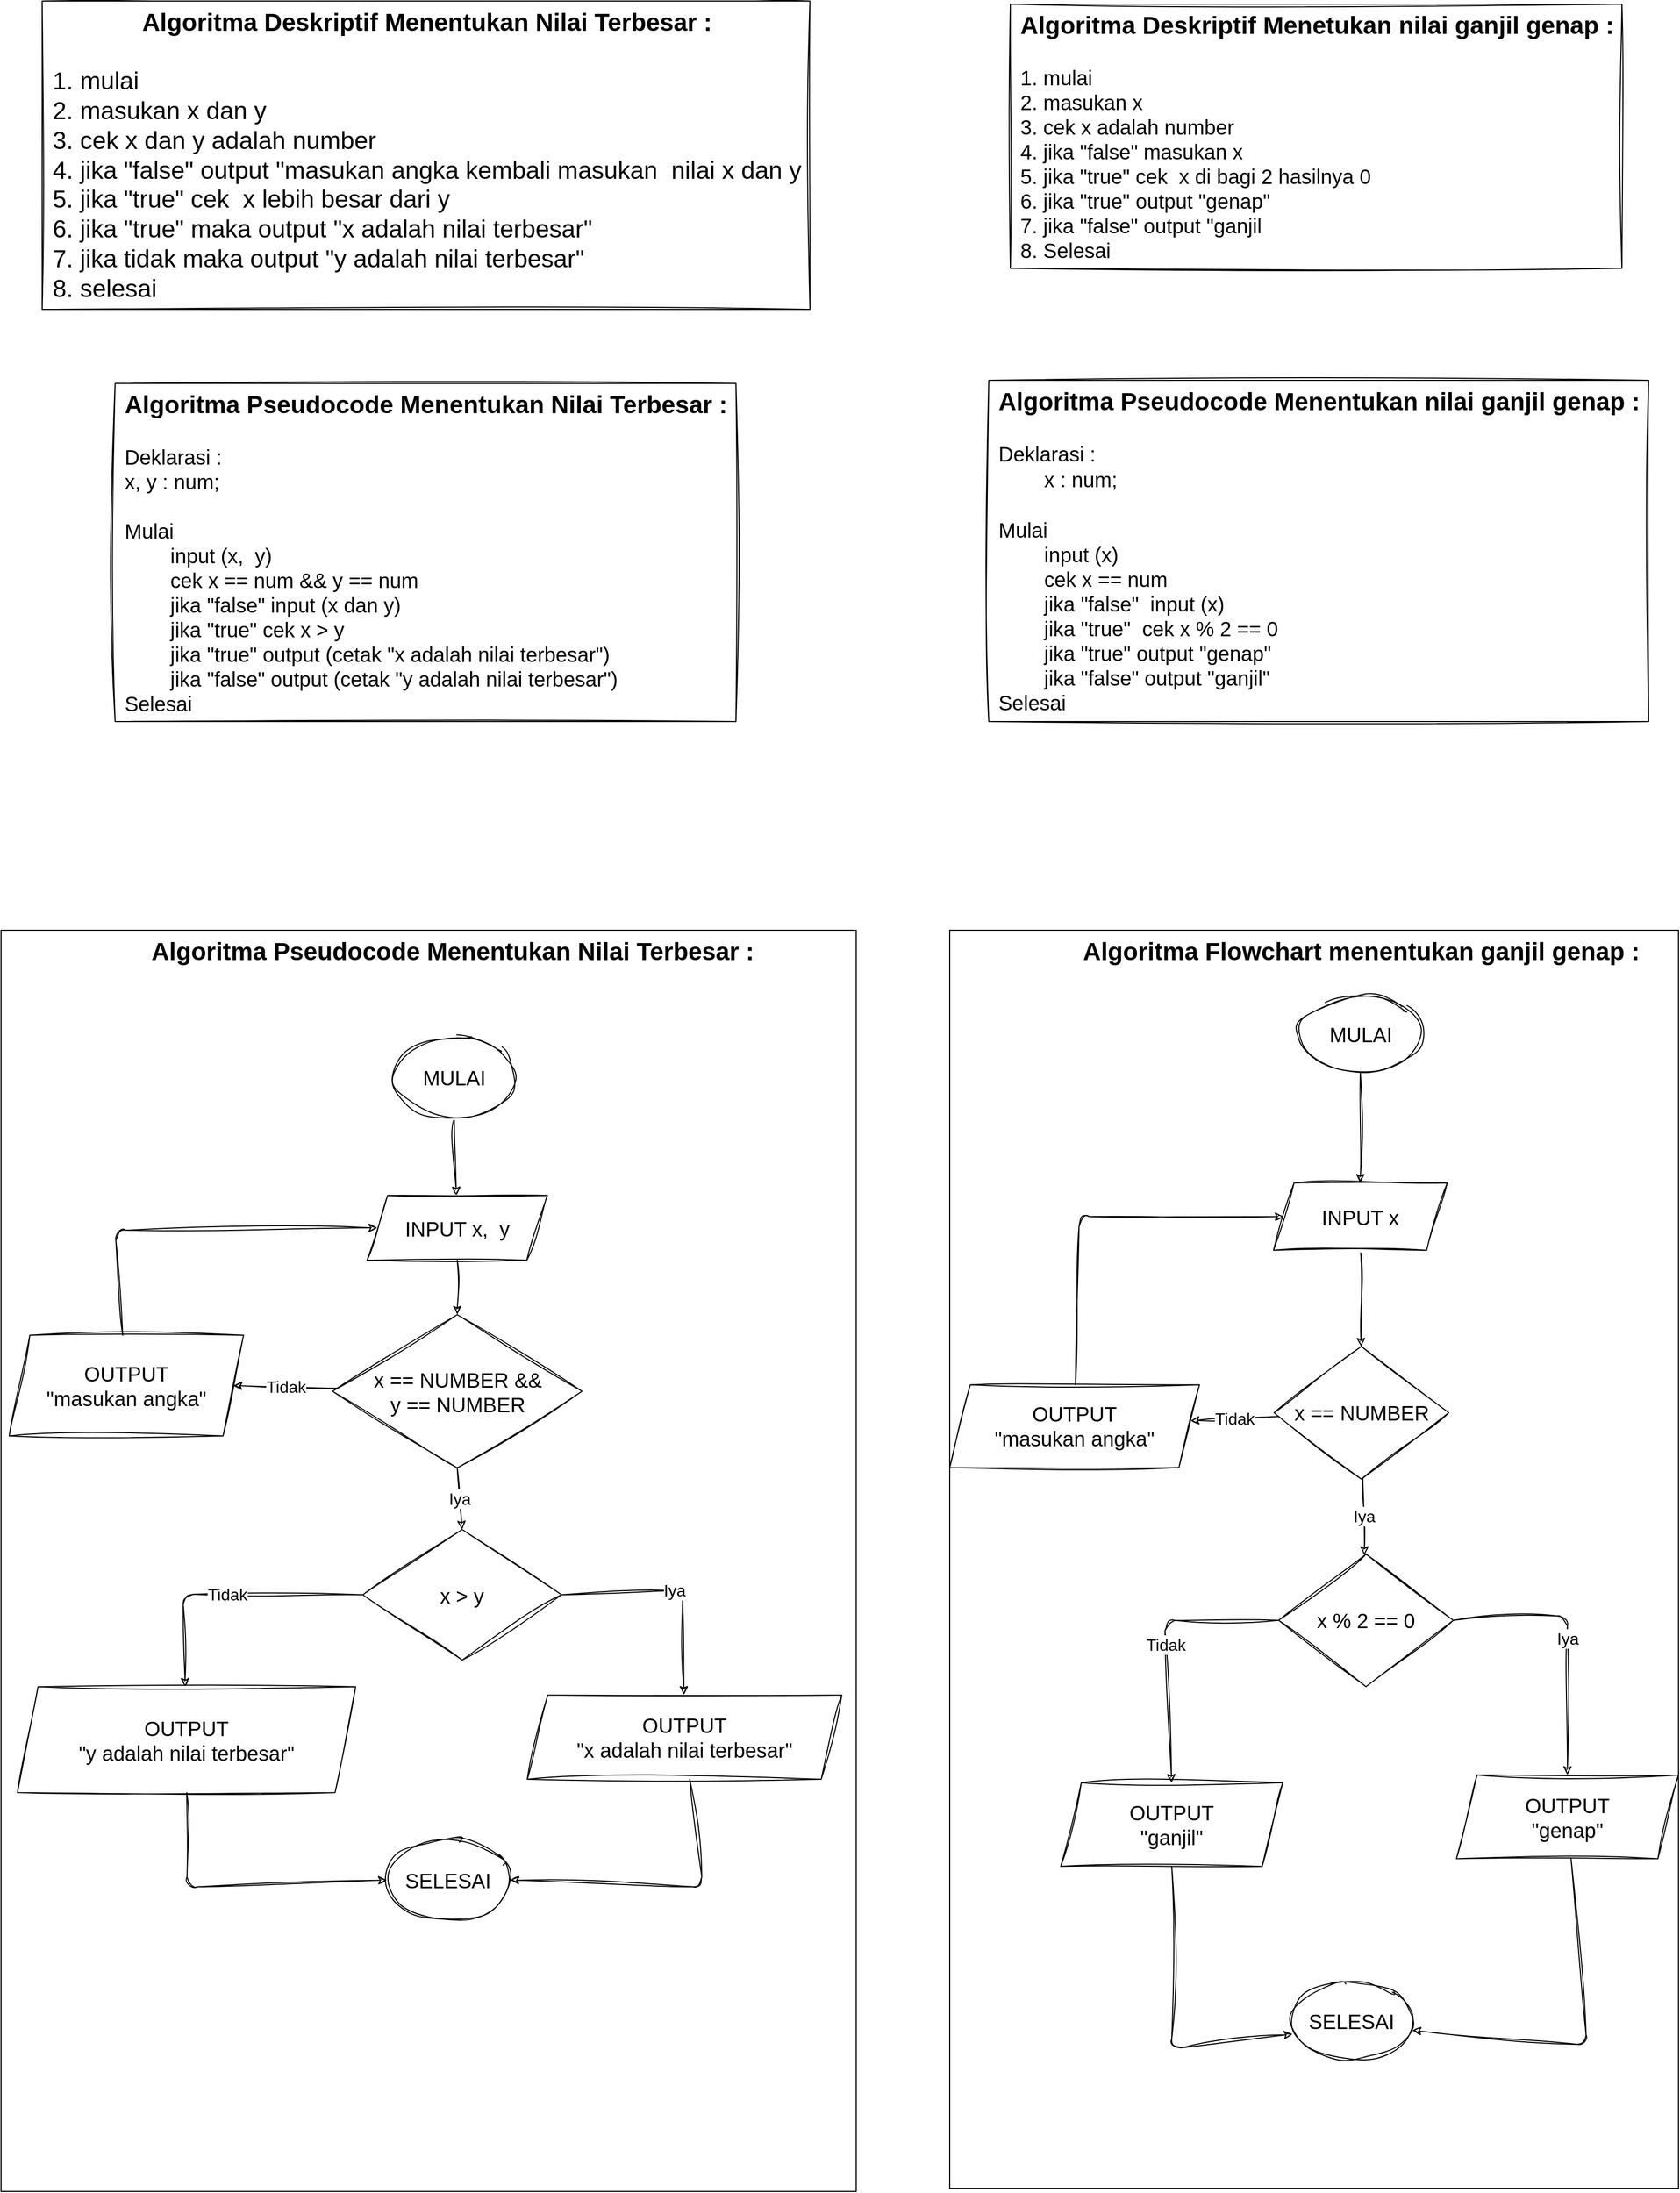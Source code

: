 <mxfile>
    <diagram id="IgUMOur1TlqYA0e4b4XV" name="page-1">
        <mxGraphModel dx="1388" dy="920" grid="0" gridSize="10" guides="1" tooltips="1" connect="1" arrows="1" fold="1" page="1" pageScale="1" pageWidth="850" pageHeight="1100" math="0" shadow="0">
            <root>
                <mxCell id="0"/>
                <mxCell id="1" parent="0"/>
                <mxCell id="Iu7elVV2P66PyxeBPG_O-1" value="&lt;font style=&quot;font-size: 24px;&quot; face=&quot;Helvetica&quot;&gt;&lt;b&gt;Algoritma Deskriptif Menentukan Nilai Terbesar :&lt;br&gt;&lt;/b&gt;&lt;br&gt;&lt;div style=&quot;text-align: left;&quot;&gt;1. mulai&lt;/div&gt;&lt;div style=&quot;text-align: left;&quot;&gt;2. masukan x dan y&lt;/div&gt;&lt;div style=&quot;text-align: left;&quot;&gt;3. cek x dan y adalah number&lt;/div&gt;&lt;div style=&quot;text-align: left;&quot;&gt;4. jika &quot;false&quot; output &quot;masukan angka kembali masukan&amp;nbsp; nilai x dan y&lt;/div&gt;&lt;div style=&quot;text-align: left;&quot;&gt;&lt;span style=&quot;background-color: initial;&quot;&gt;5. jika &quot;true&quot; cek&amp;nbsp; x lebih besar dari y&lt;/span&gt;&lt;br&gt;&lt;/div&gt;&lt;div style=&quot;text-align: left;&quot;&gt;6. jika &quot;true&quot; maka output &quot;x adalah nilai terbesar&quot;&lt;/div&gt;&lt;div style=&quot;text-align: left;&quot;&gt;7. jika tidak maka output &quot;y adalah nilai terbesar&quot;&lt;/div&gt;&lt;div style=&quot;text-align: left;&quot;&gt;8. selesai&lt;/div&gt;&lt;/font&gt;" style="text;html=1;align=center;verticalAlign=middle;resizable=0;points=[];autosize=1;strokeColor=default;fillColor=none;fontSize=20;fontFamily=Architects Daughter;sketch=1;hachureGap=4;jiggle=2;curveFitting=1;fontSource=https%3A%2F%2Ffonts.googleapis.com%2Fcss%3Ffamily%3DArchitects%2BDaughter;" parent="1" vertex="1">
                    <mxGeometry x="52" y="50" width="747" height="300" as="geometry"/>
                </mxCell>
                <mxCell id="Iu7elVV2P66PyxeBPG_O-2" value="&lt;b style=&quot;font-size: 24px;&quot;&gt;Algoritma Pseudocode Menentukan Nilai Terbesar :&lt;br&gt;&lt;/b&gt;&lt;br&gt;&lt;div style=&quot;text-align: left;&quot;&gt;Deklarasi :&lt;br style=&quot;border-color: var(--border-color);&quot;&gt;&lt;span style=&quot;border-color: var(--border-color);&quot;&gt;&#9;&lt;/span&gt;x, y : num;&lt;br style=&quot;border-color: var(--border-color);&quot;&gt;&lt;br style=&quot;border-color: var(--border-color);&quot;&gt;Mulai&lt;br style=&quot;border-color: var(--border-color);&quot;&gt;&lt;span style=&quot;border-color: var(--border-color);&quot;&gt;&#9;&lt;/span&gt;&lt;span style=&quot;white-space: pre;&quot;&gt;&#9;&lt;/span&gt;input (x,&amp;nbsp; y)&lt;br style=&quot;border-color: var(--border-color);&quot;&gt;&lt;span style=&quot;border-color: var(--border-color);&quot;&gt;&#9;&lt;/span&gt;&lt;span style=&quot;white-space: pre;&quot;&gt;&#9;&lt;/span&gt;cek x == num &amp;amp;&amp;amp; y == num&lt;br style=&quot;border-color: var(--border-color);&quot;&gt;&lt;span style=&quot;white-space: pre;&quot;&gt;&#9;&lt;/span&gt;jika &quot;false&quot; input (x dan y)&lt;br style=&quot;border-color: var(--border-color);&quot;&gt;&lt;span style=&quot;white-space: pre;&quot;&gt;&#9;&lt;/span&gt;jika &quot;true&quot; cek x &amp;gt; y&lt;br style=&quot;border-color: var(--border-color);&quot;&gt;&lt;span style=&quot;border-color: var(--border-color);&quot;&gt;&lt;/span&gt;&lt;span style=&quot;white-space: pre;&quot;&gt;&#9;&lt;/span&gt;jika &quot;true&quot; output (cetak &quot;x adalah nilai terbesar&quot;)&lt;br style=&quot;border-color: var(--border-color);&quot;&gt;&lt;span style=&quot;border-color: var(--border-color);&quot;&gt;&lt;/span&gt;&lt;span style=&quot;white-space: pre;&quot;&gt;&#9;&lt;/span&gt;jika &quot;false&quot; output (cetak &quot;y adalah nilai terbesar&quot;)&lt;br style=&quot;border-color: var(--border-color);&quot;&gt;Selesai&lt;br&gt;&lt;/div&gt;" style="text;html=1;align=center;verticalAlign=middle;resizable=0;points=[];autosize=1;strokeColor=default;fillColor=none;fontSize=20;fontFamily=Helvetica;sketch=1;hachureGap=4;jiggle=2;curveFitting=1;fontSource=https%3A%2F%2Ffonts.googleapis.com%2Fcss%3Ffamily%3DArchitects%2BDaughter;" parent="1" vertex="1">
                    <mxGeometry x="123" y="422" width="604" height="329" as="geometry"/>
                </mxCell>
                <mxCell id="KxriSq-2_5h9siK2SVVC-1" value="&lt;font style=&quot;border-color: var(--border-color); font-family: Helvetica; font-size: 24px;&quot;&gt;&lt;b&gt;Algoritma Deskriptif Menetukan nilai ganjil genap :&lt;br style=&quot;border-color: var(--border-color);&quot;&gt;&lt;/b&gt;&lt;/font&gt;&lt;br style=&quot;border-color: var(--border-color); font-family: Helvetica;&quot;&gt;&lt;div style=&quot;border-color: var(--border-color); font-family: Helvetica; text-align: left;&quot;&gt;1. mulai&lt;/div&gt;&lt;div style=&quot;border-color: var(--border-color); font-family: Helvetica; text-align: left;&quot;&gt;2. masukan x&lt;/div&gt;&lt;div style=&quot;border-color: var(--border-color); font-family: Helvetica; text-align: left;&quot;&gt;3. cek x adalah number&lt;/div&gt;&lt;div style=&quot;border-color: var(--border-color); font-family: Helvetica; text-align: left;&quot;&gt;4. jika &quot;false&quot; masukan x&lt;/div&gt;&lt;div style=&quot;border-color: var(--border-color); font-family: Helvetica; text-align: left;&quot;&gt;5. jika &quot;true&quot; cek&amp;nbsp; x di bagi 2 hasilnya 0&lt;/div&gt;&lt;div style=&quot;border-color: var(--border-color); font-family: Helvetica; text-align: left;&quot;&gt;6. jika &quot;true&quot; output &quot;genap&quot;&lt;/div&gt;&lt;div style=&quot;border-color: var(--border-color); font-family: Helvetica; text-align: left;&quot;&gt;7. jika &quot;false&quot; output &quot;ganjil&lt;/div&gt;&lt;div style=&quot;border-color: var(--border-color); font-family: Helvetica; text-align: left;&quot;&gt;8. Selesai&lt;/div&gt;" style="text;html=1;align=center;verticalAlign=middle;resizable=0;points=[];autosize=1;strokeColor=default;fillColor=none;fontSize=20;fontFamily=Architects Daughter;sketch=1;hachureGap=4;jiggle=2;curveFitting=1;fontSource=https%3A%2F%2Ffonts.googleapis.com%2Fcss%3Ffamily%3DArchitects%2BDaughter;" parent="1" vertex="1">
                    <mxGeometry x="994" y="53" width="595" height="257" as="geometry"/>
                </mxCell>
                <mxCell id="_5mfeIYPOjXKl39lDaHY-1" value="&lt;b style=&quot;border-color: var(--border-color); font-family: Helvetica; text-align: left; font-size: 24px;&quot;&gt;Algoritma Pseudocode Menentukan nilai ganjil genap :&lt;br style=&quot;border-color: var(--border-color);&quot;&gt;&lt;/b&gt;&lt;br style=&quot;border-color: var(--border-color); font-family: Helvetica; text-align: left;&quot;&gt;&lt;div style=&quot;text-align: left;&quot;&gt;&lt;span style=&quot;font-family: Helvetica; background-color: initial;&quot;&gt;Deklarasi :&lt;/span&gt;&lt;/div&gt;&lt;span style=&quot;border-color: var(--border-color); font-family: Helvetica;&quot;&gt;&lt;div style=&quot;text-align: left;&quot;&gt;&lt;span style=&quot;background-color: initial;&quot;&gt;&lt;span style=&quot;white-space: pre;&quot;&gt;&#9;&lt;/span&gt;x : num;&lt;/span&gt;&lt;/div&gt;&#9;&lt;/span&gt;&lt;div style=&quot;text-align: left;&quot;&gt;&lt;font face=&quot;Helvetica&quot;&gt;&lt;br&gt;&lt;/font&gt;&lt;/div&gt;&lt;span style=&quot;font-family: Helvetica;&quot;&gt;&lt;div style=&quot;text-align: left;&quot;&gt;&lt;span style=&quot;background-color: initial;&quot;&gt;Mulai&lt;/span&gt;&lt;/div&gt;&lt;/span&gt;&lt;span style=&quot;border-color: var(--border-color); font-family: Helvetica;&quot;&gt;&lt;div style=&quot;text-align: left;&quot;&gt;&lt;span style=&quot;background-color: initial;&quot;&gt;&lt;span style=&quot;white-space: pre;&quot;&gt;&#9;&lt;/span&gt;input (x)&lt;/span&gt;&lt;/div&gt;&#9;&lt;/span&gt;&lt;span style=&quot;border-color: var(--border-color); font-family: Helvetica;&quot;&gt;&lt;div style=&quot;text-align: left;&quot;&gt;&lt;span style=&quot;background-color: initial;&quot;&gt;&lt;span style=&quot;white-space: pre;&quot;&gt;&#9;&lt;/span&gt;cek x == num&lt;/span&gt;&lt;/div&gt;&#9;&lt;/span&gt;&lt;span style=&quot;border-color: var(--border-color); font-family: Helvetica;&quot;&gt;&lt;div style=&quot;text-align: left;&quot;&gt;&lt;span style=&quot;background-color: initial;&quot;&gt;&lt;span style=&quot;white-space: pre;&quot;&gt;&#9;&lt;/span&gt;jika &quot;false&quot;&amp;nbsp; input (x)&lt;/span&gt;&lt;/div&gt;&#9;&lt;/span&gt;&lt;span style=&quot;border-color: var(--border-color); font-family: Helvetica;&quot;&gt;&lt;div style=&quot;text-align: left;&quot;&gt;&lt;span style=&quot;background-color: initial;&quot;&gt;&lt;span style=&quot;white-space: pre;&quot;&gt;&#9;&lt;/span&gt;jika &quot;true&quot;&amp;nbsp; cek x % 2 == 0&lt;/span&gt;&lt;/div&gt;&#9;&lt;/span&gt;&lt;span style=&quot;border-color: var(--border-color); font-family: Helvetica;&quot;&gt;&lt;div style=&quot;text-align: left;&quot;&gt;&lt;span style=&quot;background-color: initial;&quot;&gt;&lt;span style=&quot;white-space: pre;&quot;&gt;&#9;&lt;/span&gt;jika &quot;true&quot; output &quot;genap&quot;&lt;/span&gt;&lt;/div&gt;&#9;&lt;/span&gt;&lt;span style=&quot;border-color: var(--border-color); font-family: Helvetica;&quot;&gt;&lt;div style=&quot;text-align: left;&quot;&gt;&lt;span style=&quot;background-color: initial;&quot;&gt;&lt;span style=&quot;white-space: pre;&quot;&gt;&#9;&lt;/span&gt;jika &quot;false&quot; output &quot;ganjil&quot;&lt;/span&gt;&lt;/div&gt;&#9;&lt;/span&gt;&lt;span style=&quot;font-family: Helvetica;&quot;&gt;&lt;div style=&quot;text-align: left;&quot;&gt;&lt;span style=&quot;background-color: initial;&quot;&gt;Selesai&lt;/span&gt;&lt;/div&gt;&lt;/span&gt;" style="text;html=1;align=center;verticalAlign=middle;resizable=0;points=[];autosize=1;strokeColor=default;fillColor=none;fontSize=20;fontFamily=Architects Daughter;sketch=1;hachureGap=4;jiggle=2;curveFitting=1;fontSource=https%3A%2F%2Ffonts.googleapis.com%2Fcss%3Ffamily%3DArchitects%2BDaughter;" parent="1" vertex="1">
                    <mxGeometry x="973" y="419" width="642" height="332" as="geometry"/>
                </mxCell>
                <mxCell id="2" value="" style="group;strokeColor=default;" parent="1" vertex="1" connectable="0">
                    <mxGeometry x="12" y="954" width="832" height="1227" as="geometry"/>
                </mxCell>
                <mxCell id="Iu7elVV2P66PyxeBPG_O-5" value="&lt;b&gt;&lt;font style=&quot;font-size: 24px;&quot;&gt;Algoritma Pseudocode Menentukan Nilai Terbesar :&lt;/font&gt;&lt;/b&gt;" style="text;html=1;align=center;verticalAlign=middle;resizable=0;points=[];autosize=1;strokeColor=none;fillColor=none;fontSize=20;fontFamily=Helvetica;sketch=1;hachureGap=4;jiggle=2;curveFitting=1;fontSource=https%3A%2F%2Ffonts.googleapis.com%2Fcss%3Ffamily%3DArchitects%2BDaughter;" parent="2" vertex="1">
                    <mxGeometry x="136.96" width="604" height="41" as="geometry"/>
                </mxCell>
                <mxCell id="5" value="" style="edgeStyle=none;sketch=1;hachureGap=4;jiggle=2;curveFitting=1;html=1;fontFamily=Architects Daughter;fontSource=https%3A%2F%2Ffonts.googleapis.com%2Fcss%3Ffamily%3DArchitects%2BDaughter;fontSize=16;exitX=0.5;exitY=1;exitDx=0;exitDy=0;" parent="2" source="Iu7elVV2P66PyxeBPG_O-6" target="Iu7elVV2P66PyxeBPG_O-11" edge="1">
                    <mxGeometry relative="1" as="geometry"/>
                </mxCell>
                <mxCell id="Iu7elVV2P66PyxeBPG_O-6" value="MULAI" style="ellipse;whiteSpace=wrap;html=1;sketch=1;hachureGap=4;jiggle=2;curveFitting=1;fontFamily=Helvetica;fontSize=20;" parent="2" vertex="1">
                    <mxGeometry x="381" y="103" width="120" height="80" as="geometry"/>
                </mxCell>
                <mxCell id="Iu7elVV2P66PyxeBPG_O-11" value="INPUT x,&amp;nbsp; y" style="shape=parallelogram;perimeter=parallelogramPerimeter;whiteSpace=wrap;html=1;fixedSize=1;sketch=1;hachureGap=4;jiggle=2;curveFitting=1;fontFamily=Helvetica;fontSize=20;" parent="2" vertex="1">
                    <mxGeometry x="356.09" y="258" width="175.5" height="63" as="geometry"/>
                </mxCell>
                <mxCell id="Iu7elVV2P66PyxeBPG_O-13" value="x == NUMBER &amp;amp;&amp;amp;&lt;br&gt;y == NUMBER" style="rhombus;whiteSpace=wrap;html=1;sketch=1;hachureGap=4;jiggle=2;curveFitting=1;fontFamily=Helvetica;fontSize=20;" parent="2" vertex="1">
                    <mxGeometry x="322.5" y="374" width="242.67" height="149" as="geometry"/>
                </mxCell>
                <mxCell id="Iu7elVV2P66PyxeBPG_O-14" value="" style="edgeStyle=none;sketch=1;hachureGap=4;jiggle=2;curveFitting=1;html=1;fontFamily=Helvetica;fontSize=16;" parent="2" source="Iu7elVV2P66PyxeBPG_O-11" target="Iu7elVV2P66PyxeBPG_O-13" edge="1">
                    <mxGeometry relative="1" as="geometry"/>
                </mxCell>
                <mxCell id="Iu7elVV2P66PyxeBPG_O-15" value="x &amp;gt; y" style="rhombus;whiteSpace=wrap;html=1;sketch=1;hachureGap=4;jiggle=2;curveFitting=1;fontFamily=Helvetica;fontSize=20;" parent="2" vertex="1">
                    <mxGeometry x="352" y="583" width="193.25" height="127" as="geometry"/>
                </mxCell>
                <mxCell id="Iu7elVV2P66PyxeBPG_O-23" value="Iya" style="edgeStyle=none;sketch=1;hachureGap=4;jiggle=2;curveFitting=1;html=1;exitX=0.5;exitY=1;exitDx=0;exitDy=0;entryX=0.5;entryY=0;entryDx=0;entryDy=0;fontFamily=Helvetica;fontSize=16;" parent="2" source="Iu7elVV2P66PyxeBPG_O-13" target="Iu7elVV2P66PyxeBPG_O-15" edge="1">
                    <mxGeometry relative="1" as="geometry">
                        <Array as="points"/>
                    </mxGeometry>
                </mxCell>
                <mxCell id="Iu7elVV2P66PyxeBPG_O-16" value="OUTPUT&lt;br&gt;&quot;y adalah nilai terbesar&quot;" style="shape=parallelogram;perimeter=parallelogramPerimeter;whiteSpace=wrap;html=1;fixedSize=1;sketch=1;hachureGap=4;jiggle=2;curveFitting=1;fontFamily=Helvetica;fontSize=20;" parent="2" vertex="1">
                    <mxGeometry x="16" y="736" width="329" height="103" as="geometry"/>
                </mxCell>
                <mxCell id="Iu7elVV2P66PyxeBPG_O-17" value="Tidak" style="edgeStyle=none;sketch=1;hachureGap=4;jiggle=2;curveFitting=1;html=1;fontFamily=Helvetica;fontSize=16;exitX=0;exitY=0.5;exitDx=0;exitDy=0;" parent="2" source="Iu7elVV2P66PyxeBPG_O-15" target="Iu7elVV2P66PyxeBPG_O-16" edge="1">
                    <mxGeometry relative="1" as="geometry">
                        <Array as="points">
                            <mxPoint x="177" y="646"/>
                        </Array>
                    </mxGeometry>
                </mxCell>
                <mxCell id="Iu7elVV2P66PyxeBPG_O-18" value="OUTPUT&lt;br&gt;&quot;x adalah nilai terbesar&quot;" style="shape=parallelogram;perimeter=parallelogramPerimeter;whiteSpace=wrap;html=1;fixedSize=1;sketch=1;hachureGap=4;jiggle=2;curveFitting=1;fontFamily=Helvetica;fontSize=20;" parent="2" vertex="1">
                    <mxGeometry x="512" y="744" width="306" height="82" as="geometry"/>
                </mxCell>
                <mxCell id="Iu7elVV2P66PyxeBPG_O-19" value="Iya" style="edgeStyle=none;sketch=1;hachureGap=4;jiggle=2;curveFitting=1;html=1;fontFamily=Helvetica;fontSize=16;exitX=1;exitY=0.5;exitDx=0;exitDy=0;" parent="2" source="Iu7elVV2P66PyxeBPG_O-15" target="Iu7elVV2P66PyxeBPG_O-18" edge="1">
                    <mxGeometry relative="1" as="geometry">
                        <Array as="points">
                            <mxPoint x="663" y="642"/>
                        </Array>
                    </mxGeometry>
                </mxCell>
                <mxCell id="Iu7elVV2P66PyxeBPG_O-20" value="SELESAI" style="ellipse;whiteSpace=wrap;html=1;sketch=1;hachureGap=4;jiggle=2;curveFitting=1;fontFamily=Helvetica;fontSize=20;" parent="2" vertex="1">
                    <mxGeometry x="375.46" y="884" width="120" height="80" as="geometry"/>
                </mxCell>
                <mxCell id="Iu7elVV2P66PyxeBPG_O-21" style="edgeStyle=none;sketch=1;hachureGap=4;jiggle=2;curveFitting=1;html=1;fontFamily=Helvetica;fontSize=16;entryX=0;entryY=0.5;entryDx=0;entryDy=0;" parent="2" source="Iu7elVV2P66PyxeBPG_O-16" target="Iu7elVV2P66PyxeBPG_O-20" edge="1">
                    <mxGeometry relative="1" as="geometry">
                        <Array as="points">
                            <mxPoint x="181" y="931"/>
                        </Array>
                    </mxGeometry>
                </mxCell>
                <mxCell id="Iu7elVV2P66PyxeBPG_O-22" style="edgeStyle=none;sketch=1;hachureGap=4;jiggle=2;curveFitting=1;html=1;entryX=1;entryY=0.5;entryDx=0;entryDy=0;fontFamily=Helvetica;fontSize=16;" parent="2" source="Iu7elVV2P66PyxeBPG_O-18" target="Iu7elVV2P66PyxeBPG_O-20" edge="1">
                    <mxGeometry relative="1" as="geometry">
                        <Array as="points">
                            <mxPoint x="683" y="931"/>
                        </Array>
                    </mxGeometry>
                </mxCell>
                <mxCell id="Iu7elVV2P66PyxeBPG_O-26" style="edgeStyle=none;sketch=1;hachureGap=4;jiggle=2;curveFitting=1;html=1;entryX=0;entryY=0.5;entryDx=0;entryDy=0;fontFamily=Helvetica;fontSize=16;" parent="2" source="Iu7elVV2P66PyxeBPG_O-24" target="Iu7elVV2P66PyxeBPG_O-11" edge="1">
                    <mxGeometry relative="1" as="geometry">
                        <Array as="points">
                            <mxPoint x="111" y="292"/>
                        </Array>
                    </mxGeometry>
                </mxCell>
                <mxCell id="Iu7elVV2P66PyxeBPG_O-24" value="OUTPUT&lt;br&gt;&quot;masukan angka&quot;" style="shape=parallelogram;perimeter=parallelogramPerimeter;whiteSpace=wrap;html=1;fixedSize=1;sketch=1;hachureGap=4;jiggle=2;curveFitting=1;fontFamily=Helvetica;fontSize=20;" parent="2" vertex="1">
                    <mxGeometry x="8" y="394" width="228" height="98" as="geometry"/>
                </mxCell>
                <mxCell id="Iu7elVV2P66PyxeBPG_O-25" value="Tidak" style="edgeStyle=none;sketch=1;hachureGap=4;jiggle=2;curveFitting=1;html=1;fontFamily=Helvetica;fontSize=16;entryX=1;entryY=0.5;entryDx=0;entryDy=0;" parent="2" source="Iu7elVV2P66PyxeBPG_O-13" target="Iu7elVV2P66PyxeBPG_O-24" edge="1">
                    <mxGeometry relative="1" as="geometry">
                        <mxPoint x="291.996" y="443.371" as="targetPoint"/>
                    </mxGeometry>
                </mxCell>
                <mxCell id="4" value="" style="group;strokeColor=default;" parent="1" vertex="1" connectable="0">
                    <mxGeometry x="935" y="954" width="709" height="1224" as="geometry"/>
                </mxCell>
                <mxCell id="Uwi-GKpS9V9aAOqQGrbS-2" value="&lt;b&gt;&lt;font style=&quot;font-size: 24px;&quot;&gt;Algoritma Flowchart menentukan ganjil genap :&lt;/font&gt;&lt;/b&gt;" style="text;html=1;align=center;verticalAlign=middle;resizable=0;points=[];autosize=1;strokeColor=none;fillColor=none;fontSize=20;fontFamily=Helvetica;sketch=1;hachureGap=4;jiggle=2;curveFitting=1;fontSource=https%3A%2F%2Ffonts.googleapis.com%2Fcss%3Ffamily%3DArchitects%2BDaughter;" parent="4" vertex="1">
                    <mxGeometry x="120" width="559" height="41" as="geometry"/>
                </mxCell>
                <mxCell id="Uwi-GKpS9V9aAOqQGrbS-4" value="MULAI" style="ellipse;whiteSpace=wrap;html=1;sketch=1;hachureGap=4;jiggle=2;curveFitting=1;fontFamily=Helvetica;fontSize=20;" parent="4" vertex="1">
                    <mxGeometry x="339.5" y="63.584" width="120" height="74.805" as="geometry"/>
                </mxCell>
                <mxCell id="Uwi-GKpS9V9aAOqQGrbS-9" value="x == NUMBER" style="rhombus;whiteSpace=wrap;html=1;sketch=1;hachureGap=4;jiggle=2;curveFitting=1;fontFamily=Helvetica;fontSize=20;" parent="4" vertex="1">
                    <mxGeometry x="315.5" y="404.883" width="170" height="129.039" as="geometry"/>
                </mxCell>
                <mxCell id="Uwi-GKpS9V9aAOqQGrbS-11" value="OUTPUT&lt;br&gt;&quot;masukan angka&quot;" style="shape=parallelogram;perimeter=parallelogramPerimeter;whiteSpace=wrap;html=1;fixedSize=1;sketch=1;hachureGap=4;jiggle=2;curveFitting=1;fontFamily=Helvetica;fontSize=20;" parent="4" vertex="1">
                    <mxGeometry y="442.286" width="243" height="80.416" as="geometry"/>
                </mxCell>
                <mxCell id="Uwi-GKpS9V9aAOqQGrbS-8" value="Tidak" style="edgeStyle=none;sketch=1;hachureGap=4;jiggle=2;curveFitting=1;html=1;fontFamily=Helvetica;fontSize=16;" parent="4" source="Uwi-GKpS9V9aAOqQGrbS-9" target="Uwi-GKpS9V9aAOqQGrbS-11" edge="1">
                    <mxGeometry relative="1" as="geometry"/>
                </mxCell>
                <mxCell id="Uwi-GKpS9V9aAOqQGrbS-14" value="x % 2 == 0" style="rhombus;whiteSpace=wrap;html=1;sketch=1;hachureGap=4;jiggle=2;curveFitting=1;fontFamily=Helvetica;fontSize=20;" parent="4" vertex="1">
                    <mxGeometry x="320" y="606.857" width="170" height="129.039" as="geometry"/>
                </mxCell>
                <mxCell id="Uwi-GKpS9V9aAOqQGrbS-7" value="Iya" style="edgeStyle=none;sketch=1;hachureGap=4;jiggle=2;curveFitting=1;html=1;fontFamily=Helvetica;fontSize=16;" parent="4" source="Uwi-GKpS9V9aAOqQGrbS-9" target="Uwi-GKpS9V9aAOqQGrbS-14" edge="1">
                    <mxGeometry relative="1" as="geometry"/>
                </mxCell>
                <mxCell id="Uwi-GKpS9V9aAOqQGrbS-16" value="OUTPUT&lt;br&gt;&quot;genap&quot;" style="shape=parallelogram;perimeter=parallelogramPerimeter;whiteSpace=wrap;html=1;fixedSize=1;sketch=1;hachureGap=4;jiggle=2;curveFitting=1;fontFamily=Helvetica;fontSize=20;" parent="4" vertex="1">
                    <mxGeometry x="493" y="821.922" width="216" height="81.351" as="geometry"/>
                </mxCell>
                <mxCell id="Uwi-GKpS9V9aAOqQGrbS-12" value="Iya" style="edgeStyle=none;sketch=1;hachureGap=4;jiggle=2;curveFitting=1;html=1;fontFamily=Helvetica;fontSize=16;exitX=1;exitY=0.5;exitDx=0;exitDy=0;entryX=0.5;entryY=0;entryDx=0;entryDy=0;" parent="4" source="Uwi-GKpS9V9aAOqQGrbS-14" target="Uwi-GKpS9V9aAOqQGrbS-16" edge="1">
                    <mxGeometry relative="1" as="geometry">
                        <Array as="points">
                            <mxPoint x="601" y="666.701"/>
                        </Array>
                    </mxGeometry>
                </mxCell>
                <mxCell id="Uwi-GKpS9V9aAOqQGrbS-18" value="OUTPUT&lt;br&gt;&quot;ganjil&quot;" style="shape=parallelogram;perimeter=parallelogramPerimeter;whiteSpace=wrap;html=1;fixedSize=1;sketch=1;hachureGap=4;jiggle=2;curveFitting=1;fontFamily=Helvetica;fontSize=20;" parent="4" vertex="1">
                    <mxGeometry x="108" y="829.403" width="216" height="81.351" as="geometry"/>
                </mxCell>
                <mxCell id="Uwi-GKpS9V9aAOqQGrbS-13" value="Tidak" style="edgeStyle=none;sketch=1;hachureGap=4;jiggle=2;curveFitting=1;html=1;exitX=0;exitY=0.5;exitDx=0;exitDy=0;entryX=0.5;entryY=0;entryDx=0;entryDy=0;fontFamily=Helvetica;fontSize=16;" parent="4" source="Uwi-GKpS9V9aAOqQGrbS-14" target="Uwi-GKpS9V9aAOqQGrbS-18" edge="1">
                    <mxGeometry relative="1" as="geometry">
                        <Array as="points">
                            <mxPoint x="209" y="671.377"/>
                        </Array>
                    </mxGeometry>
                </mxCell>
                <mxCell id="Uwi-GKpS9V9aAOqQGrbS-19" value="SELESAI" style="ellipse;whiteSpace=wrap;html=1;sketch=1;hachureGap=4;jiggle=2;curveFitting=1;fontFamily=Helvetica;fontSize=20;" parent="4" vertex="1">
                    <mxGeometry x="331" y="1023.896" width="120" height="74.805" as="geometry"/>
                </mxCell>
                <mxCell id="Uwi-GKpS9V9aAOqQGrbS-15" style="edgeStyle=none;sketch=1;hachureGap=4;jiggle=2;curveFitting=1;html=1;entryX=0.993;entryY=0.62;entryDx=0;entryDy=0;entryPerimeter=0;fontFamily=Helvetica;fontSize=16;" parent="4" source="Uwi-GKpS9V9aAOqQGrbS-16" target="Uwi-GKpS9V9aAOqQGrbS-19" edge="1">
                    <mxGeometry relative="1" as="geometry">
                        <Array as="points">
                            <mxPoint x="620" y="1084.675"/>
                        </Array>
                    </mxGeometry>
                </mxCell>
                <mxCell id="Uwi-GKpS9V9aAOqQGrbS-17" style="edgeStyle=none;sketch=1;hachureGap=4;jiggle=2;curveFitting=1;html=1;entryX=0.021;entryY=0.667;entryDx=0;entryDy=0;entryPerimeter=0;fontFamily=Helvetica;fontSize=16;" parent="4" source="Uwi-GKpS9V9aAOqQGrbS-18" target="Uwi-GKpS9V9aAOqQGrbS-19" edge="1">
                    <mxGeometry relative="1" as="geometry">
                        <Array as="points">
                            <mxPoint x="216" y="1088.416"/>
                        </Array>
                    </mxGeometry>
                </mxCell>
                <mxCell id="Uwi-GKpS9V9aAOqQGrbS-20" value="" style="edgeStyle=none;sketch=1;hachureGap=4;jiggle=2;curveFitting=1;html=1;fontFamily=Helvetica;fontSize=16;" parent="4" source="Uwi-GKpS9V9aAOqQGrbS-21" target="Uwi-GKpS9V9aAOqQGrbS-9" edge="1">
                    <mxGeometry relative="1" as="geometry"/>
                </mxCell>
                <mxCell id="Uwi-GKpS9V9aAOqQGrbS-21" value="INPUT x" style="shape=parallelogram;perimeter=parallelogramPerimeter;whiteSpace=wrap;html=1;fixedSize=1;sketch=1;hachureGap=4;jiggle=2;curveFitting=1;fontFamily=Helvetica;fontSize=20;" parent="4" vertex="1">
                    <mxGeometry x="315" y="245.922" width="169" height="65.455" as="geometry"/>
                </mxCell>
                <mxCell id="Uwi-GKpS9V9aAOqQGrbS-5" style="edgeStyle=none;sketch=1;hachureGap=4;jiggle=2;curveFitting=1;html=1;entryX=0.5;entryY=0;entryDx=0;entryDy=0;fontFamily=Helvetica;fontSize=16;exitX=0.5;exitY=1;exitDx=0;exitDy=0;" parent="4" source="Uwi-GKpS9V9aAOqQGrbS-4" target="Uwi-GKpS9V9aAOqQGrbS-21" edge="1">
                    <mxGeometry relative="1" as="geometry">
                        <mxPoint x="391.9" y="133.714" as="sourcePoint"/>
                    </mxGeometry>
                </mxCell>
                <mxCell id="Uwi-GKpS9V9aAOqQGrbS-10" style="edgeStyle=none;sketch=1;hachureGap=4;jiggle=2;curveFitting=1;html=1;entryX=0;entryY=0.5;entryDx=0;entryDy=0;fontFamily=Helvetica;fontSize=16;" parent="4" source="Uwi-GKpS9V9aAOqQGrbS-11" target="Uwi-GKpS9V9aAOqQGrbS-21" edge="1">
                    <mxGeometry relative="1" as="geometry">
                        <Array as="points">
                            <mxPoint x="126" y="278.649"/>
                        </Array>
                    </mxGeometry>
                </mxCell>
            </root>
        </mxGraphModel>
    </diagram>
</mxfile>